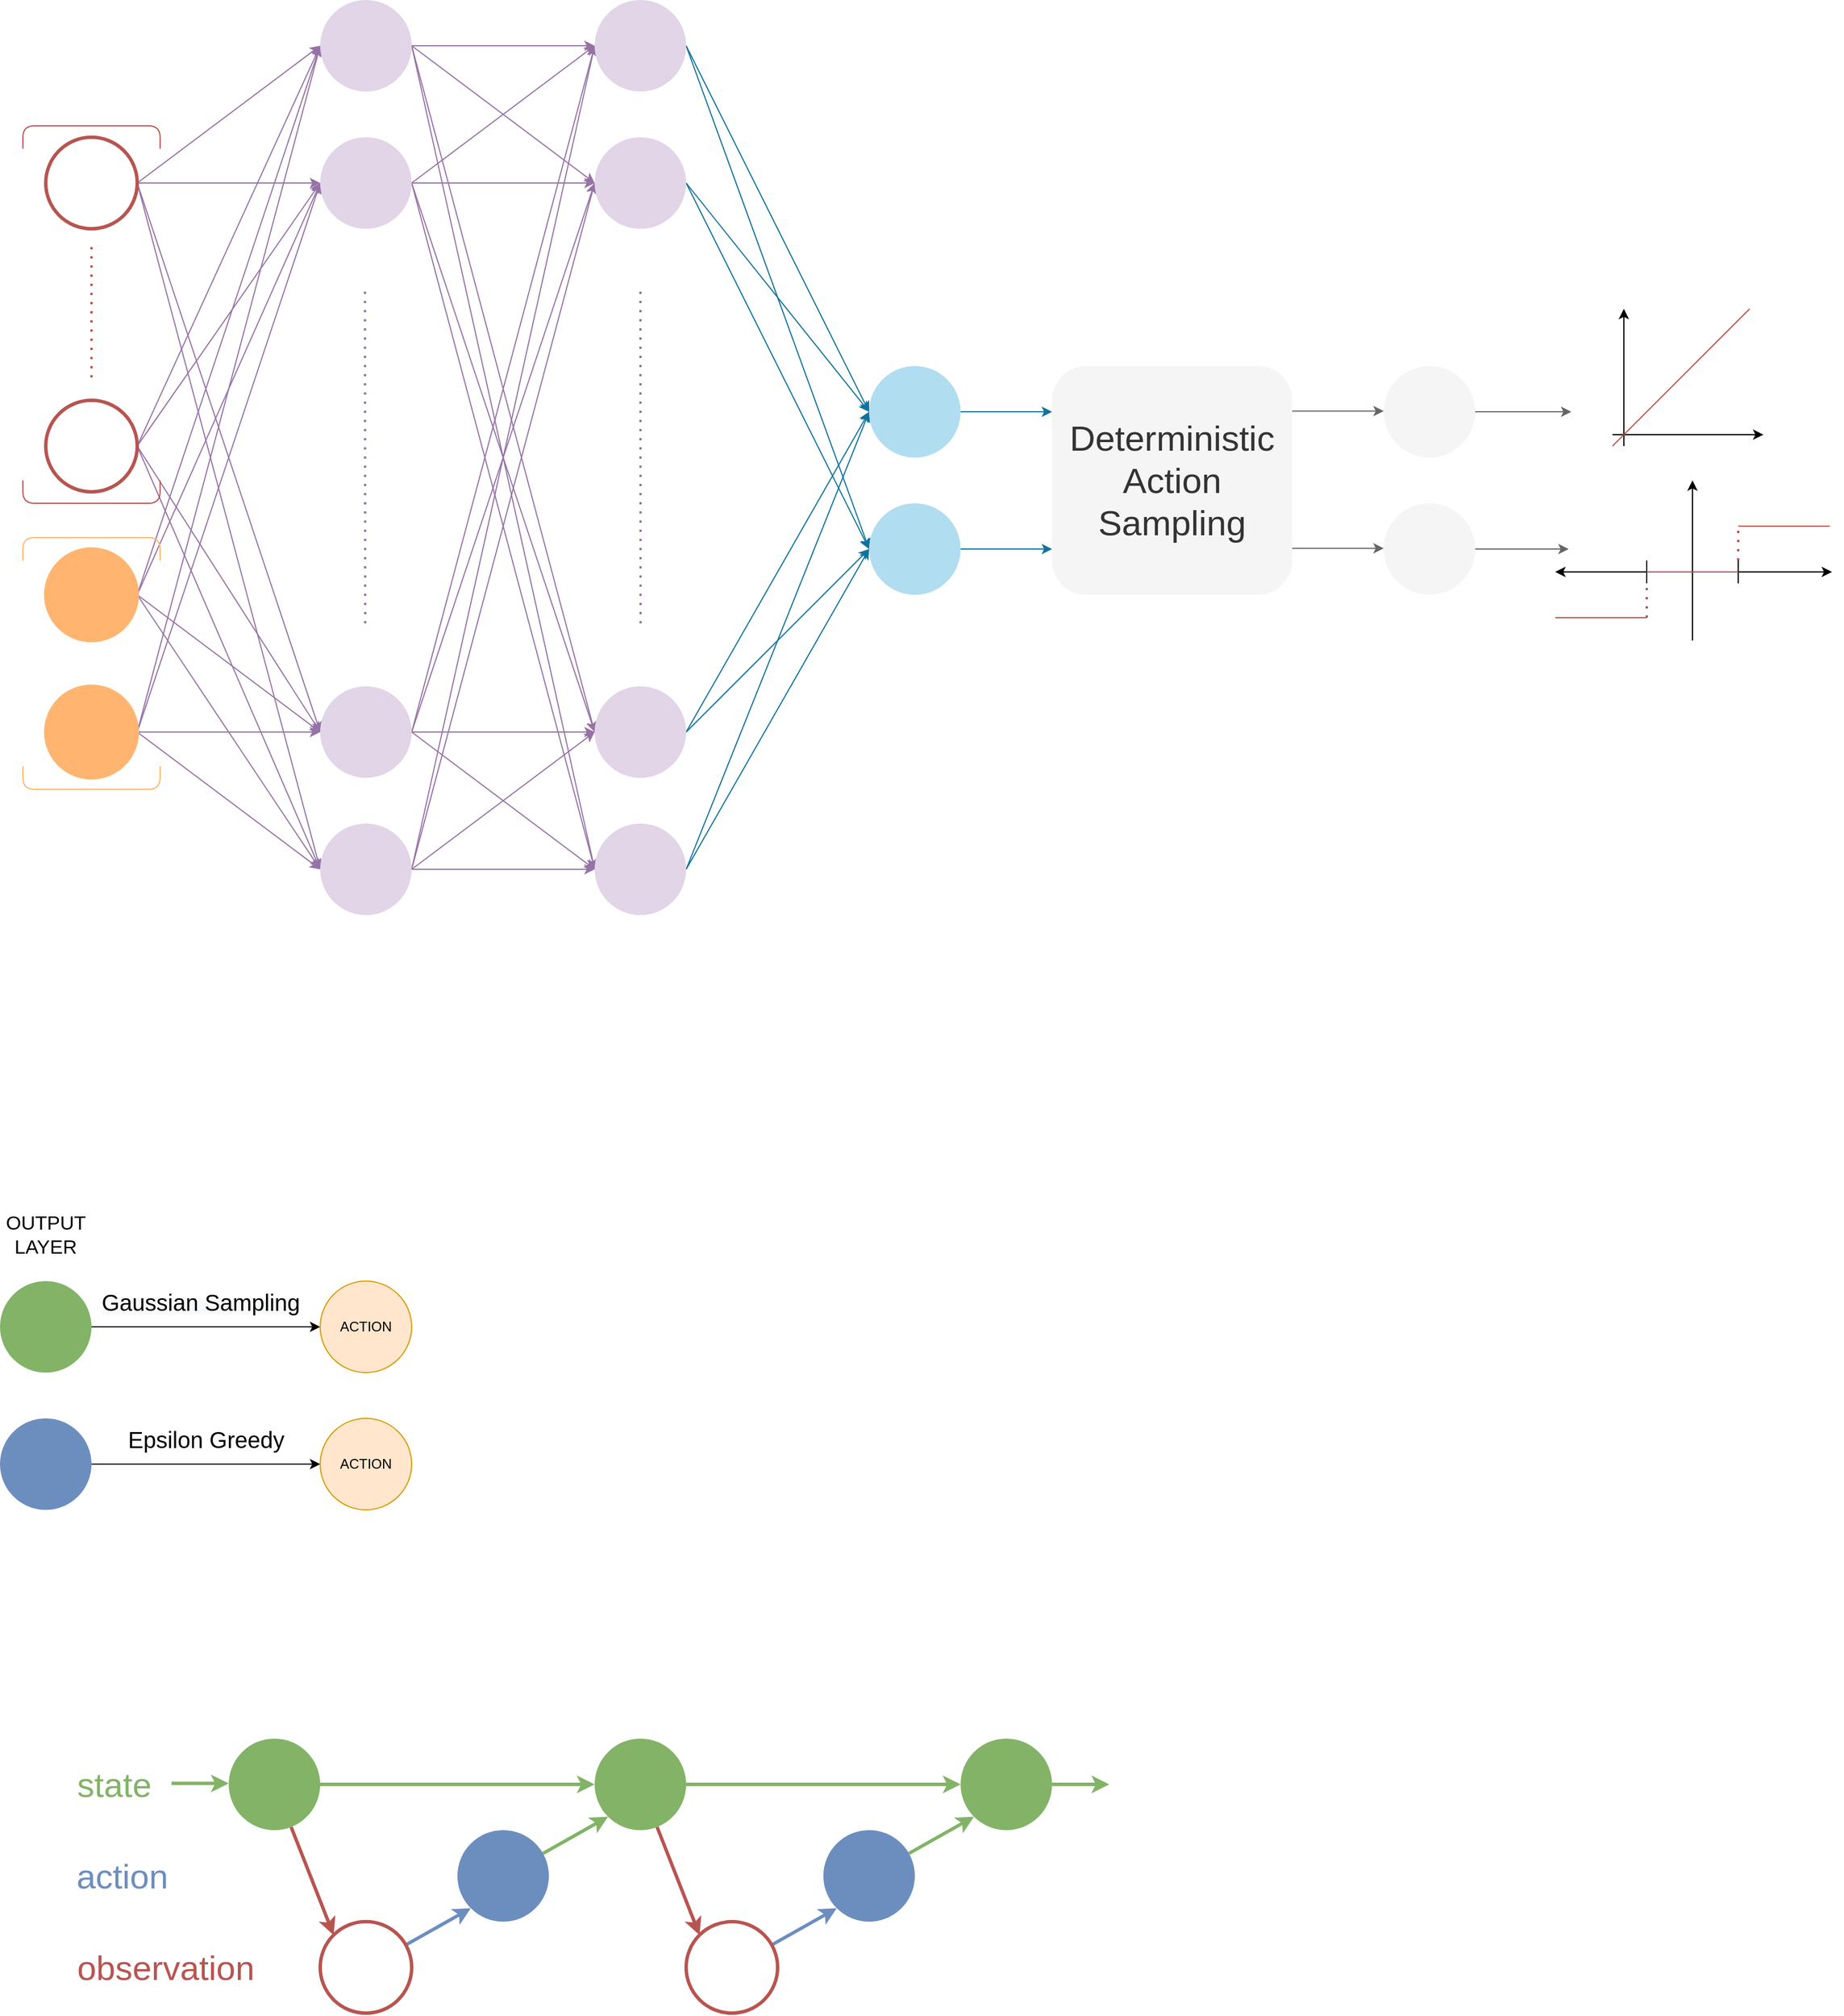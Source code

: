 <mxfile version="14.8.6" type="github">
  <diagram id="J34kAYcYzhJ5-mrnefML" name="Page-1">
    <mxGraphModel dx="1930" dy="2185" grid="0" gridSize="10" guides="1" tooltips="1" connect="1" arrows="1" fold="1" page="1" pageScale="1" pageWidth="1920" pageHeight="1200" math="0" shadow="0">
      <root>
        <mxCell id="0" />
        <mxCell id="1" parent="0" />
        <mxCell id="cygzcmpLsrVy6WZKYC0e-9" style="rounded=0;orthogonalLoop=1;jettySize=auto;html=1;entryX=0;entryY=0;entryDx=0;entryDy=0;fillColor=#f8cecc;strokeColor=#b85450;strokeWidth=3;" parent="1" source="cygzcmpLsrVy6WZKYC0e-1" target="cygzcmpLsrVy6WZKYC0e-2" edge="1">
          <mxGeometry relative="1" as="geometry" />
        </mxCell>
        <mxCell id="cygzcmpLsrVy6WZKYC0e-20" style="edgeStyle=none;rounded=0;orthogonalLoop=1;jettySize=auto;html=1;entryX=0;entryY=0.5;entryDx=0;entryDy=0;fillColor=#d5e8d4;strokeColor=#82b366;strokeWidth=3;" parent="1" source="cygzcmpLsrVy6WZKYC0e-1" target="cygzcmpLsrVy6WZKYC0e-5" edge="1">
          <mxGeometry relative="1" as="geometry" />
        </mxCell>
        <mxCell id="cygzcmpLsrVy6WZKYC0e-1" value="" style="ellipse;whiteSpace=wrap;html=1;aspect=fixed;strokeColor=none;fillColor=#82B366;" parent="1" vertex="1">
          <mxGeometry x="400" y="520" width="80" height="80" as="geometry" />
        </mxCell>
        <mxCell id="cygzcmpLsrVy6WZKYC0e-18" style="edgeStyle=none;rounded=0;orthogonalLoop=1;jettySize=auto;html=1;entryX=0;entryY=1;entryDx=0;entryDy=0;fillColor=#dae8fc;strokeColor=#6c8ebf;strokeWidth=3;" parent="1" source="cygzcmpLsrVy6WZKYC0e-2" target="cygzcmpLsrVy6WZKYC0e-3" edge="1">
          <mxGeometry relative="1" as="geometry" />
        </mxCell>
        <mxCell id="cygzcmpLsrVy6WZKYC0e-2" value="" style="ellipse;whiteSpace=wrap;html=1;aspect=fixed;strokeColor=#b85450;fillColor=none;strokeWidth=3;" parent="1" vertex="1">
          <mxGeometry x="480" y="680" width="80" height="80" as="geometry" />
        </mxCell>
        <mxCell id="cygzcmpLsrVy6WZKYC0e-19" style="edgeStyle=none;rounded=0;orthogonalLoop=1;jettySize=auto;html=1;entryX=0;entryY=1;entryDx=0;entryDy=0;fillColor=#d5e8d4;strokeColor=#82b366;strokeWidth=3;" parent="1" source="cygzcmpLsrVy6WZKYC0e-3" target="cygzcmpLsrVy6WZKYC0e-5" edge="1">
          <mxGeometry relative="1" as="geometry" />
        </mxCell>
        <mxCell id="cygzcmpLsrVy6WZKYC0e-3" value="" style="ellipse;whiteSpace=wrap;html=1;aspect=fixed;strokeColor=none;fillColor=#6C8EBF;" parent="1" vertex="1">
          <mxGeometry x="600" y="600" width="80" height="80" as="geometry" />
        </mxCell>
        <mxCell id="cygzcmpLsrVy6WZKYC0e-13" style="edgeStyle=none;rounded=0;orthogonalLoop=1;jettySize=auto;html=1;entryX=0;entryY=0;entryDx=0;entryDy=0;fillColor=#f8cecc;strokeColor=#b85450;strokeWidth=3;" parent="1" source="cygzcmpLsrVy6WZKYC0e-5" target="cygzcmpLsrVy6WZKYC0e-6" edge="1">
          <mxGeometry relative="1" as="geometry" />
        </mxCell>
        <mxCell id="cygzcmpLsrVy6WZKYC0e-21" style="edgeStyle=none;rounded=0;orthogonalLoop=1;jettySize=auto;html=1;fillColor=#d5e8d4;strokeColor=#82b366;strokeWidth=3;" parent="1" source="cygzcmpLsrVy6WZKYC0e-5" target="cygzcmpLsrVy6WZKYC0e-8" edge="1">
          <mxGeometry relative="1" as="geometry" />
        </mxCell>
        <mxCell id="cygzcmpLsrVy6WZKYC0e-5" value="" style="ellipse;whiteSpace=wrap;html=1;aspect=fixed;strokeColor=none;fillColor=#82B366;" parent="1" vertex="1">
          <mxGeometry x="720" y="520" width="80" height="80" as="geometry" />
        </mxCell>
        <mxCell id="cygzcmpLsrVy6WZKYC0e-16" style="edgeStyle=none;rounded=0;orthogonalLoop=1;jettySize=auto;html=1;entryX=0;entryY=1;entryDx=0;entryDy=0;fillColor=#dae8fc;strokeColor=#6c8ebf;strokeWidth=3;" parent="1" source="cygzcmpLsrVy6WZKYC0e-6" target="cygzcmpLsrVy6WZKYC0e-7" edge="1">
          <mxGeometry relative="1" as="geometry" />
        </mxCell>
        <mxCell id="cygzcmpLsrVy6WZKYC0e-6" value="" style="ellipse;whiteSpace=wrap;html=1;aspect=fixed;strokeColor=#b85450;fillColor=none;strokeWidth=3;" parent="1" vertex="1">
          <mxGeometry x="800" y="680" width="80" height="80" as="geometry" />
        </mxCell>
        <mxCell id="cygzcmpLsrVy6WZKYC0e-17" style="edgeStyle=none;rounded=0;orthogonalLoop=1;jettySize=auto;html=1;entryX=0;entryY=1;entryDx=0;entryDy=0;fillColor=#d5e8d4;strokeColor=#82b366;strokeWidth=3;" parent="1" source="cygzcmpLsrVy6WZKYC0e-7" target="cygzcmpLsrVy6WZKYC0e-8" edge="1">
          <mxGeometry relative="1" as="geometry" />
        </mxCell>
        <mxCell id="cygzcmpLsrVy6WZKYC0e-7" value="" style="ellipse;whiteSpace=wrap;html=1;aspect=fixed;strokeColor=none;fillColor=#6C8EBF;" parent="1" vertex="1">
          <mxGeometry x="920" y="600" width="80" height="80" as="geometry" />
        </mxCell>
        <mxCell id="cygzcmpLsrVy6WZKYC0e-22" style="edgeStyle=none;rounded=0;orthogonalLoop=1;jettySize=auto;html=1;strokeWidth=3;fillColor=#d5e8d4;strokeColor=#82b366;" parent="1" source="cygzcmpLsrVy6WZKYC0e-8" edge="1">
          <mxGeometry relative="1" as="geometry">
            <mxPoint x="1170" y="560" as="targetPoint" />
          </mxGeometry>
        </mxCell>
        <mxCell id="cygzcmpLsrVy6WZKYC0e-8" value="" style="ellipse;whiteSpace=wrap;html=1;aspect=fixed;strokeColor=none;fillColor=#82B366;" parent="1" vertex="1">
          <mxGeometry x="1040" y="520" width="80" height="80" as="geometry" />
        </mxCell>
        <mxCell id="cygzcmpLsrVy6WZKYC0e-23" style="edgeStyle=none;rounded=0;orthogonalLoop=1;jettySize=auto;html=1;strokeWidth=3;fillColor=#d5e8d4;strokeColor=#82b366;" parent="1" edge="1">
          <mxGeometry relative="1" as="geometry">
            <mxPoint x="400" y="559.17" as="targetPoint" />
            <mxPoint x="350" y="559.17" as="sourcePoint" />
          </mxGeometry>
        </mxCell>
        <mxCell id="cygzcmpLsrVy6WZKYC0e-24" value="&lt;font style=&quot;font-size: 30px&quot; color=&quot;#82b366&quot;&gt;state&lt;/font&gt;" style="text;html=1;strokeColor=none;fillColor=none;align=center;verticalAlign=middle;whiteSpace=wrap;rounded=0;" parent="1" vertex="1">
          <mxGeometry x="280" y="550" width="40" height="20" as="geometry" />
        </mxCell>
        <mxCell id="cygzcmpLsrVy6WZKYC0e-26" value="&lt;span style=&quot;font-size: 30px&quot;&gt;&lt;font color=&quot;#6c8ebf&quot;&gt;action&lt;/font&gt;&lt;/span&gt;" style="text;html=1;strokeColor=none;fillColor=none;align=center;verticalAlign=middle;whiteSpace=wrap;rounded=0;" parent="1" vertex="1">
          <mxGeometry x="287" y="630" width="40" height="20" as="geometry" />
        </mxCell>
        <mxCell id="cygzcmpLsrVy6WZKYC0e-27" value="&lt;span style=&quot;font-size: 30px&quot;&gt;&lt;font color=&quot;#b85450&quot;&gt;observation&lt;/font&gt;&lt;/span&gt;" style="text;html=1;strokeColor=none;fillColor=none;align=center;verticalAlign=middle;whiteSpace=wrap;rounded=0;" parent="1" vertex="1">
          <mxGeometry x="325" y="710" width="40" height="20" as="geometry" />
        </mxCell>
        <mxCell id="cygzcmpLsrVy6WZKYC0e-35" style="edgeStyle=none;rounded=0;orthogonalLoop=1;jettySize=auto;html=1;entryX=0.5;entryY=0;entryDx=0;entryDy=0;strokeWidth=3;" parent="1" source="cygzcmpLsrVy6WZKYC0e-27" target="cygzcmpLsrVy6WZKYC0e-27" edge="1">
          <mxGeometry relative="1" as="geometry" />
        </mxCell>
        <mxCell id="VxEENUbsBkE_jdYZC9L_-3" style="edgeStyle=orthogonalEdgeStyle;rounded=0;orthogonalLoop=1;jettySize=auto;html=1;" parent="1" source="VxEENUbsBkE_jdYZC9L_-1" edge="1">
          <mxGeometry relative="1" as="geometry">
            <mxPoint x="480" y="160" as="targetPoint" />
          </mxGeometry>
        </mxCell>
        <mxCell id="VxEENUbsBkE_jdYZC9L_-1" value="" style="ellipse;whiteSpace=wrap;html=1;aspect=fixed;strokeColor=none;fillColor=#82B366;" parent="1" vertex="1">
          <mxGeometry x="200" y="120" width="80" height="80" as="geometry" />
        </mxCell>
        <mxCell id="VxEENUbsBkE_jdYZC9L_-6" style="edgeStyle=orthogonalEdgeStyle;rounded=0;orthogonalLoop=1;jettySize=auto;html=1;" parent="1" source="VxEENUbsBkE_jdYZC9L_-2" edge="1">
          <mxGeometry relative="1" as="geometry">
            <mxPoint x="480" y="280" as="targetPoint" />
          </mxGeometry>
        </mxCell>
        <mxCell id="VxEENUbsBkE_jdYZC9L_-2" value="" style="ellipse;whiteSpace=wrap;html=1;aspect=fixed;strokeColor=none;fillColor=#6C8EBF;" parent="1" vertex="1">
          <mxGeometry x="200" y="240" width="80" height="80" as="geometry" />
        </mxCell>
        <mxCell id="VxEENUbsBkE_jdYZC9L_-7" value="&lt;span style=&quot;color: rgb(0 , 0 , 0) ; font-family: &amp;#34;helvetica&amp;#34; ; font-style: normal ; font-weight: 400 ; letter-spacing: normal ; text-align: center ; text-indent: 0px ; text-transform: none ; word-spacing: 0px ; background-color: rgb(248 , 249 , 250) ; display: inline ; float: none&quot;&gt;&lt;font style=&quot;font-size: 20px&quot;&gt;Gaussian Sampling&lt;/font&gt;&lt;/span&gt;" style="text;whiteSpace=wrap;html=1;" parent="1" vertex="1">
          <mxGeometry x="287" y="120" width="240" height="30" as="geometry" />
        </mxCell>
        <mxCell id="VxEENUbsBkE_jdYZC9L_-8" value="&lt;font style=&quot;font-size: 17px&quot;&gt;OUTPUT LAYER&lt;/font&gt;" style="text;html=1;strokeColor=none;fillColor=none;align=center;verticalAlign=middle;whiteSpace=wrap;rounded=0;" parent="1" vertex="1">
          <mxGeometry x="220" y="70" width="40" height="20" as="geometry" />
        </mxCell>
        <mxCell id="VxEENUbsBkE_jdYZC9L_-9" value="&lt;div style=&quot;text-align: center&quot;&gt;&lt;font style=&quot;font-size: 20px&quot;&gt;Epsilon Greedy&lt;/font&gt;&lt;/div&gt;" style="text;whiteSpace=wrap;html=1;" parent="1" vertex="1">
          <mxGeometry x="310" y="240" width="240" height="30" as="geometry" />
        </mxCell>
        <mxCell id="VxEENUbsBkE_jdYZC9L_-11" value="ACTION&lt;span style=&quot;color: rgba(0 , 0 , 0 , 0) ; font-family: monospace ; font-size: 0px&quot;&gt;%3CmxGraphModel%3E%3Croot%3E%3CmxCell%20id%3D%220%22%2F%3E%3CmxCell%20id%3D%221%22%20parent%3D%220%22%2F%3E%3CmxCell%20id%3D%222%22%20value%3D%22%22%20style%3D%22ellipse%3BwhiteSpace%3Dwrap%3Bhtml%3D1%3Baspect%3Dfixed%3BstrokeColor%3Dnone%3BfillColor%3D%2382B366%3B%22%20vertex%3D%221%22%20parent%3D%221%22%3E%3CmxGeometry%20x%3D%22200%22%20y%3D%22120%22%20width%3D%2280%22%20height%3D%2280%22%20as%3D%22geometry%22%2F%3E%3C%2FmxCell%3E%3C%2Froot%3E%3C%2FmxGraphModel%3E&lt;/span&gt;" style="ellipse;whiteSpace=wrap;html=1;aspect=fixed;strokeColor=#d79b00;fillColor=#ffe6cc;" parent="1" vertex="1">
          <mxGeometry x="480" y="120" width="80" height="80" as="geometry" />
        </mxCell>
        <mxCell id="VxEENUbsBkE_jdYZC9L_-12" value="ACTION&lt;span style=&quot;color: rgba(0 , 0 , 0 , 0) ; font-family: monospace ; font-size: 0px&quot;&gt;%3CmxGraphModel%3E%3Croot%3E%3CmxCell%20id%3D%220%22%2F%3E%3CmxCell%20id%3D%221%22%20parent%3D%220%22%2F%3E%3CmxCell%20id%3D%222%22%20value%3D%22%22%20style%3D%22ellipse%3BwhiteSpace%3Dwrap%3Bhtml%3D1%3Baspect%3Dfixed%3BstrokeColor%3Dnone%3BfillColor%3D%2382B366%3B%22%20vertex%3D%221%22%20parent%3D%221%22%3E%3CmxGeometry%20x%3D%22200%22%20y%3D%22120%22%20width%3D%2280%22%20height%3D%2280%22%20as%3D%22geometry%22%2F%3E%3C%2FmxCell%3E%3C%2Froot%3E%3C%2FmxGraphModel%3E&lt;/span&gt;" style="ellipse;whiteSpace=wrap;html=1;aspect=fixed;strokeColor=#d79b00;fillColor=#ffe6cc;" parent="1" vertex="1">
          <mxGeometry x="480" y="240" width="80" height="80" as="geometry" />
        </mxCell>
        <mxCell id="l2JFm-4QCezU0gFR-i_Y-20" style="rounded=0;orthogonalLoop=1;jettySize=auto;html=1;entryX=0;entryY=0.5;entryDx=0;entryDy=0;strokeColor=#9673a6;exitX=1;exitY=0.5;exitDx=0;exitDy=0;fillColor=#e1d5e7;" edge="1" parent="1" source="l2JFm-4QCezU0gFR-i_Y-1" target="l2JFm-4QCezU0gFR-i_Y-11">
          <mxGeometry relative="1" as="geometry" />
        </mxCell>
        <mxCell id="l2JFm-4QCezU0gFR-i_Y-21" style="edgeStyle=none;rounded=0;orthogonalLoop=1;jettySize=auto;html=1;entryX=0;entryY=0.5;entryDx=0;entryDy=0;strokeColor=#9673a6;fillColor=#e1d5e7;" edge="1" parent="1" source="l2JFm-4QCezU0gFR-i_Y-1" target="l2JFm-4QCezU0gFR-i_Y-10">
          <mxGeometry relative="1" as="geometry" />
        </mxCell>
        <mxCell id="l2JFm-4QCezU0gFR-i_Y-22" style="edgeStyle=none;rounded=0;orthogonalLoop=1;jettySize=auto;html=1;entryX=0;entryY=0.5;entryDx=0;entryDy=0;strokeColor=#9673a6;exitX=1;exitY=0.5;exitDx=0;exitDy=0;fillColor=#e1d5e7;" edge="1" parent="1" source="l2JFm-4QCezU0gFR-i_Y-1" target="l2JFm-4QCezU0gFR-i_Y-13">
          <mxGeometry relative="1" as="geometry" />
        </mxCell>
        <mxCell id="l2JFm-4QCezU0gFR-i_Y-23" style="edgeStyle=none;rounded=0;orthogonalLoop=1;jettySize=auto;html=1;entryX=0;entryY=0.5;entryDx=0;entryDy=0;strokeColor=#9673a6;exitX=1;exitY=0.5;exitDx=0;exitDy=0;fillColor=#e1d5e7;" edge="1" parent="1" source="l2JFm-4QCezU0gFR-i_Y-1" target="l2JFm-4QCezU0gFR-i_Y-12">
          <mxGeometry relative="1" as="geometry" />
        </mxCell>
        <mxCell id="l2JFm-4QCezU0gFR-i_Y-1" value="" style="ellipse;whiteSpace=wrap;html=1;aspect=fixed;strokeColor=#b85450;fillColor=none;strokeWidth=3;" vertex="1" parent="1">
          <mxGeometry x="240" y="-880" width="80" height="80" as="geometry" />
        </mxCell>
        <mxCell id="l2JFm-4QCezU0gFR-i_Y-26" style="edgeStyle=none;rounded=0;orthogonalLoop=1;jettySize=auto;html=1;entryX=0;entryY=0.5;entryDx=0;entryDy=0;strokeColor=#9673a6;exitX=1;exitY=0.5;exitDx=0;exitDy=0;fillColor=#e1d5e7;" edge="1" parent="1" source="l2JFm-4QCezU0gFR-i_Y-2" target="l2JFm-4QCezU0gFR-i_Y-11">
          <mxGeometry relative="1" as="geometry" />
        </mxCell>
        <mxCell id="l2JFm-4QCezU0gFR-i_Y-27" style="edgeStyle=none;rounded=0;orthogonalLoop=1;jettySize=auto;html=1;entryX=0;entryY=0.5;entryDx=0;entryDy=0;strokeColor=#9673a6;exitX=1;exitY=0.5;exitDx=0;exitDy=0;fillColor=#e1d5e7;" edge="1" parent="1" source="l2JFm-4QCezU0gFR-i_Y-2" target="l2JFm-4QCezU0gFR-i_Y-10">
          <mxGeometry relative="1" as="geometry">
            <mxPoint x="380" y="-600" as="sourcePoint" />
          </mxGeometry>
        </mxCell>
        <mxCell id="l2JFm-4QCezU0gFR-i_Y-28" style="edgeStyle=none;rounded=0;orthogonalLoop=1;jettySize=auto;html=1;entryX=0;entryY=0.5;entryDx=0;entryDy=0;strokeColor=#9673a6;exitX=1;exitY=0.5;exitDx=0;exitDy=0;fillColor=#e1d5e7;" edge="1" parent="1" source="l2JFm-4QCezU0gFR-i_Y-2" target="l2JFm-4QCezU0gFR-i_Y-13">
          <mxGeometry relative="1" as="geometry" />
        </mxCell>
        <mxCell id="l2JFm-4QCezU0gFR-i_Y-29" style="edgeStyle=none;rounded=0;orthogonalLoop=1;jettySize=auto;html=1;entryX=0;entryY=0.5;entryDx=0;entryDy=0;strokeColor=#9673a6;exitX=1;exitY=0.5;exitDx=0;exitDy=0;fillColor=#e1d5e7;" edge="1" parent="1" source="l2JFm-4QCezU0gFR-i_Y-2" target="l2JFm-4QCezU0gFR-i_Y-12">
          <mxGeometry relative="1" as="geometry" />
        </mxCell>
        <mxCell id="l2JFm-4QCezU0gFR-i_Y-2" value="" style="ellipse;whiteSpace=wrap;html=1;aspect=fixed;strokeColor=#b85450;fillColor=none;strokeWidth=3;" vertex="1" parent="1">
          <mxGeometry x="240" y="-650" width="80" height="80" as="geometry" />
        </mxCell>
        <mxCell id="l2JFm-4QCezU0gFR-i_Y-34" style="edgeStyle=none;rounded=0;orthogonalLoop=1;jettySize=auto;html=1;entryX=0;entryY=0.5;entryDx=0;entryDy=0;strokeColor=#9673a6;exitX=1;exitY=0.5;exitDx=0;exitDy=0;fillColor=#e1d5e7;" edge="1" parent="1" source="l2JFm-4QCezU0gFR-i_Y-3" target="l2JFm-4QCezU0gFR-i_Y-12">
          <mxGeometry relative="1" as="geometry" />
        </mxCell>
        <mxCell id="l2JFm-4QCezU0gFR-i_Y-35" style="edgeStyle=none;rounded=0;orthogonalLoop=1;jettySize=auto;html=1;entryX=0;entryY=0.5;entryDx=0;entryDy=0;strokeColor=#9673a6;exitX=1;exitY=0.5;exitDx=0;exitDy=0;fillColor=#e1d5e7;" edge="1" parent="1" source="l2JFm-4QCezU0gFR-i_Y-3" target="l2JFm-4QCezU0gFR-i_Y-13">
          <mxGeometry relative="1" as="geometry" />
        </mxCell>
        <mxCell id="l2JFm-4QCezU0gFR-i_Y-36" style="edgeStyle=none;rounded=0;orthogonalLoop=1;jettySize=auto;html=1;entryX=0;entryY=0.5;entryDx=0;entryDy=0;strokeColor=#9673a6;exitX=1;exitY=0.5;exitDx=0;exitDy=0;fillColor=#e1d5e7;" edge="1" parent="1" source="l2JFm-4QCezU0gFR-i_Y-3" target="l2JFm-4QCezU0gFR-i_Y-10">
          <mxGeometry relative="1" as="geometry">
            <mxPoint x="390" y="-480" as="sourcePoint" />
          </mxGeometry>
        </mxCell>
        <mxCell id="l2JFm-4QCezU0gFR-i_Y-37" style="edgeStyle=none;rounded=0;orthogonalLoop=1;jettySize=auto;html=1;entryX=0;entryY=0.5;entryDx=0;entryDy=0;strokeColor=#9673a6;exitX=1;exitY=0.5;exitDx=0;exitDy=0;fillColor=#e1d5e7;" edge="1" parent="1" source="l2JFm-4QCezU0gFR-i_Y-3" target="l2JFm-4QCezU0gFR-i_Y-11">
          <mxGeometry relative="1" as="geometry" />
        </mxCell>
        <mxCell id="l2JFm-4QCezU0gFR-i_Y-3" value="" style="ellipse;whiteSpace=wrap;html=1;aspect=fixed;strokeWidth=3;strokeColor=#FFB570;fillColor=#FFB570;" vertex="1" parent="1">
          <mxGeometry x="240" y="-520" width="80" height="80" as="geometry" />
        </mxCell>
        <mxCell id="l2JFm-4QCezU0gFR-i_Y-30" style="edgeStyle=none;rounded=0;orthogonalLoop=1;jettySize=auto;html=1;entryX=0;entryY=0.5;entryDx=0;entryDy=0;strokeColor=#9673a6;exitX=1;exitY=0.5;exitDx=0;exitDy=0;fillColor=#e1d5e7;" edge="1" parent="1" source="l2JFm-4QCezU0gFR-i_Y-4" target="l2JFm-4QCezU0gFR-i_Y-12">
          <mxGeometry relative="1" as="geometry" />
        </mxCell>
        <mxCell id="l2JFm-4QCezU0gFR-i_Y-31" style="edgeStyle=none;rounded=0;orthogonalLoop=1;jettySize=auto;html=1;entryX=0;entryY=0.5;entryDx=0;entryDy=0;strokeColor=#9673a6;fillColor=#e1d5e7;" edge="1" parent="1" source="l2JFm-4QCezU0gFR-i_Y-4" target="l2JFm-4QCezU0gFR-i_Y-13">
          <mxGeometry relative="1" as="geometry" />
        </mxCell>
        <mxCell id="l2JFm-4QCezU0gFR-i_Y-32" style="edgeStyle=none;rounded=0;orthogonalLoop=1;jettySize=auto;html=1;entryX=0;entryY=0.5;entryDx=0;entryDy=0;strokeColor=#9673a6;exitX=1;exitY=0.5;exitDx=0;exitDy=0;fillColor=#e1d5e7;" edge="1" parent="1" source="l2JFm-4QCezU0gFR-i_Y-4" target="l2JFm-4QCezU0gFR-i_Y-10">
          <mxGeometry relative="1" as="geometry" />
        </mxCell>
        <mxCell id="l2JFm-4QCezU0gFR-i_Y-33" style="edgeStyle=none;rounded=0;orthogonalLoop=1;jettySize=auto;html=1;entryX=0;entryY=0.5;entryDx=0;entryDy=0;strokeColor=#9673a6;exitX=1;exitY=0.5;exitDx=0;exitDy=0;fillColor=#e1d5e7;" edge="1" parent="1" source="l2JFm-4QCezU0gFR-i_Y-4" target="l2JFm-4QCezU0gFR-i_Y-11">
          <mxGeometry relative="1" as="geometry" />
        </mxCell>
        <mxCell id="l2JFm-4QCezU0gFR-i_Y-4" value="" style="ellipse;whiteSpace=wrap;html=1;aspect=fixed;strokeWidth=3;strokeColor=#FFB570;fillColor=#FFB570;" vertex="1" parent="1">
          <mxGeometry x="240" y="-400" width="80" height="80" as="geometry" />
        </mxCell>
        <mxCell id="l2JFm-4QCezU0gFR-i_Y-5" value="" style="endArrow=none;html=1;strokeColor=#FFB570;" edge="1" parent="1">
          <mxGeometry width="50" height="50" relative="1" as="geometry">
            <mxPoint x="340" y="-510" as="sourcePoint" />
            <mxPoint x="220" y="-510" as="targetPoint" />
            <Array as="points">
              <mxPoint x="340" y="-530" />
              <mxPoint x="280" y="-530" />
              <mxPoint x="220" y="-530" />
            </Array>
          </mxGeometry>
        </mxCell>
        <mxCell id="l2JFm-4QCezU0gFR-i_Y-6" value="" style="endArrow=none;html=1;strokeColor=#FFB570;" edge="1" parent="1">
          <mxGeometry width="50" height="50" relative="1" as="geometry">
            <mxPoint x="340" y="-330" as="sourcePoint" />
            <mxPoint x="220" y="-330" as="targetPoint" />
            <Array as="points">
              <mxPoint x="340" y="-310" />
              <mxPoint x="220" y="-310" />
            </Array>
          </mxGeometry>
        </mxCell>
        <mxCell id="l2JFm-4QCezU0gFR-i_Y-7" value="" style="endArrow=none;html=1;strokeColor=#B85450;" edge="1" parent="1">
          <mxGeometry width="50" height="50" relative="1" as="geometry">
            <mxPoint x="340" y="-870" as="sourcePoint" />
            <mxPoint x="220" y="-870" as="targetPoint" />
            <Array as="points">
              <mxPoint x="340" y="-890" />
              <mxPoint x="280" y="-890" />
              <mxPoint x="220" y="-890" />
            </Array>
          </mxGeometry>
        </mxCell>
        <mxCell id="l2JFm-4QCezU0gFR-i_Y-8" value="" style="endArrow=none;html=1;strokeColor=#B85450;" edge="1" parent="1">
          <mxGeometry width="50" height="50" relative="1" as="geometry">
            <mxPoint x="340" y="-580" as="sourcePoint" />
            <mxPoint x="220" y="-580" as="targetPoint" />
            <Array as="points">
              <mxPoint x="340" y="-560" />
              <mxPoint x="220" y="-560" />
            </Array>
          </mxGeometry>
        </mxCell>
        <mxCell id="l2JFm-4QCezU0gFR-i_Y-9" value="" style="endArrow=none;dashed=1;html=1;dashPattern=1 3;strokeWidth=2;strokeColor=#B85450;" edge="1" parent="1">
          <mxGeometry width="50" height="50" relative="1" as="geometry">
            <mxPoint x="280" y="-670" as="sourcePoint" />
            <mxPoint x="280" y="-790" as="targetPoint" />
          </mxGeometry>
        </mxCell>
        <mxCell id="l2JFm-4QCezU0gFR-i_Y-44" style="edgeStyle=none;rounded=0;orthogonalLoop=1;jettySize=auto;html=1;entryX=0;entryY=0.5;entryDx=0;entryDy=0;strokeColor=#9673a6;fillColor=#e1d5e7;" edge="1" parent="1" source="l2JFm-4QCezU0gFR-i_Y-10" target="l2JFm-4QCezU0gFR-i_Y-14">
          <mxGeometry relative="1" as="geometry" />
        </mxCell>
        <mxCell id="l2JFm-4QCezU0gFR-i_Y-45" style="edgeStyle=none;rounded=0;orthogonalLoop=1;jettySize=auto;html=1;entryX=0;entryY=0.5;entryDx=0;entryDy=0;strokeColor=#9673a6;exitX=1;exitY=0.5;exitDx=0;exitDy=0;fillColor=#e1d5e7;" edge="1" parent="1" source="l2JFm-4QCezU0gFR-i_Y-10" target="l2JFm-4QCezU0gFR-i_Y-15">
          <mxGeometry relative="1" as="geometry" />
        </mxCell>
        <mxCell id="l2JFm-4QCezU0gFR-i_Y-49" style="edgeStyle=none;rounded=0;orthogonalLoop=1;jettySize=auto;html=1;entryX=0;entryY=0.5;entryDx=0;entryDy=0;strokeColor=#9673a6;exitX=1;exitY=0.5;exitDx=0;exitDy=0;fillColor=#e1d5e7;" edge="1" parent="1" source="l2JFm-4QCezU0gFR-i_Y-10" target="l2JFm-4QCezU0gFR-i_Y-17">
          <mxGeometry relative="1" as="geometry" />
        </mxCell>
        <mxCell id="l2JFm-4QCezU0gFR-i_Y-50" style="edgeStyle=none;rounded=0;orthogonalLoop=1;jettySize=auto;html=1;entryX=0;entryY=0.5;entryDx=0;entryDy=0;strokeColor=#9673a6;exitX=1;exitY=0.5;exitDx=0;exitDy=0;fillColor=#e1d5e7;" edge="1" parent="1" source="l2JFm-4QCezU0gFR-i_Y-10" target="l2JFm-4QCezU0gFR-i_Y-16">
          <mxGeometry relative="1" as="geometry" />
        </mxCell>
        <mxCell id="l2JFm-4QCezU0gFR-i_Y-10" value="" style="ellipse;whiteSpace=wrap;html=1;aspect=fixed;fillColor=#e1d5e7;strokeWidth=3;strokeColor=none;" vertex="1" parent="1">
          <mxGeometry x="480" y="-880" width="80" height="80" as="geometry" />
        </mxCell>
        <mxCell id="l2JFm-4QCezU0gFR-i_Y-39" style="edgeStyle=none;rounded=0;orthogonalLoop=1;jettySize=auto;html=1;entryX=0;entryY=0.5;entryDx=0;entryDy=0;strokeColor=#9673a6;fillColor=#e1d5e7;" edge="1" parent="1" source="l2JFm-4QCezU0gFR-i_Y-11" target="l2JFm-4QCezU0gFR-i_Y-15">
          <mxGeometry relative="1" as="geometry" />
        </mxCell>
        <mxCell id="l2JFm-4QCezU0gFR-i_Y-40" style="edgeStyle=none;rounded=0;orthogonalLoop=1;jettySize=auto;html=1;entryX=0;entryY=0.5;entryDx=0;entryDy=0;strokeColor=#9673a6;exitX=1;exitY=0.5;exitDx=0;exitDy=0;fillColor=#e1d5e7;" edge="1" parent="1" source="l2JFm-4QCezU0gFR-i_Y-11" target="l2JFm-4QCezU0gFR-i_Y-14">
          <mxGeometry relative="1" as="geometry" />
        </mxCell>
        <mxCell id="l2JFm-4QCezU0gFR-i_Y-41" style="edgeStyle=none;rounded=0;orthogonalLoop=1;jettySize=auto;html=1;entryX=0;entryY=0.5;entryDx=0;entryDy=0;strokeColor=#9673a6;exitX=1;exitY=0.5;exitDx=0;exitDy=0;fillColor=#e1d5e7;" edge="1" parent="1" source="l2JFm-4QCezU0gFR-i_Y-11" target="l2JFm-4QCezU0gFR-i_Y-17">
          <mxGeometry relative="1" as="geometry" />
        </mxCell>
        <mxCell id="l2JFm-4QCezU0gFR-i_Y-43" style="edgeStyle=none;rounded=0;orthogonalLoop=1;jettySize=auto;html=1;entryX=0;entryY=0.5;entryDx=0;entryDy=0;strokeColor=#9673a6;exitX=1;exitY=0.5;exitDx=0;exitDy=0;fillColor=#e1d5e7;" edge="1" parent="1" source="l2JFm-4QCezU0gFR-i_Y-11" target="l2JFm-4QCezU0gFR-i_Y-16">
          <mxGeometry relative="1" as="geometry" />
        </mxCell>
        <mxCell id="l2JFm-4QCezU0gFR-i_Y-11" value="" style="ellipse;whiteSpace=wrap;html=1;aspect=fixed;fillColor=#e1d5e7;strokeWidth=3;strokeColor=none;" vertex="1" parent="1">
          <mxGeometry x="480" y="-1000" width="80" height="80" as="geometry" />
        </mxCell>
        <mxCell id="l2JFm-4QCezU0gFR-i_Y-47" style="edgeStyle=none;rounded=0;orthogonalLoop=1;jettySize=auto;html=1;entryX=0;entryY=0.5;entryDx=0;entryDy=0;strokeColor=#9673a6;fillColor=#e1d5e7;" edge="1" parent="1" source="l2JFm-4QCezU0gFR-i_Y-12" target="l2JFm-4QCezU0gFR-i_Y-16">
          <mxGeometry relative="1" as="geometry" />
        </mxCell>
        <mxCell id="l2JFm-4QCezU0gFR-i_Y-48" style="edgeStyle=none;rounded=0;orthogonalLoop=1;jettySize=auto;html=1;entryX=0;entryY=0.5;entryDx=0;entryDy=0;strokeColor=#9673a6;exitX=1;exitY=0.5;exitDx=0;exitDy=0;fillColor=#e1d5e7;" edge="1" parent="1" source="l2JFm-4QCezU0gFR-i_Y-12" target="l2JFm-4QCezU0gFR-i_Y-17">
          <mxGeometry relative="1" as="geometry" />
        </mxCell>
        <mxCell id="l2JFm-4QCezU0gFR-i_Y-54" style="edgeStyle=none;rounded=0;orthogonalLoop=1;jettySize=auto;html=1;entryX=0;entryY=0.5;entryDx=0;entryDy=0;strokeColor=#9673a6;exitX=1;exitY=0.5;exitDx=0;exitDy=0;fillColor=#e1d5e7;" edge="1" parent="1" source="l2JFm-4QCezU0gFR-i_Y-12" target="l2JFm-4QCezU0gFR-i_Y-14">
          <mxGeometry relative="1" as="geometry" />
        </mxCell>
        <mxCell id="l2JFm-4QCezU0gFR-i_Y-55" style="edgeStyle=none;rounded=0;orthogonalLoop=1;jettySize=auto;html=1;entryX=0;entryY=0.5;entryDx=0;entryDy=0;strokeColor=#9673a6;exitX=1;exitY=0.5;exitDx=0;exitDy=0;fillColor=#e1d5e7;" edge="1" parent="1" source="l2JFm-4QCezU0gFR-i_Y-12" target="l2JFm-4QCezU0gFR-i_Y-15">
          <mxGeometry relative="1" as="geometry" />
        </mxCell>
        <mxCell id="l2JFm-4QCezU0gFR-i_Y-12" value="" style="ellipse;whiteSpace=wrap;html=1;aspect=fixed;fillColor=#e1d5e7;strokeWidth=3;strokeColor=none;" vertex="1" parent="1">
          <mxGeometry x="480" y="-280" width="80" height="80" as="geometry" />
        </mxCell>
        <mxCell id="l2JFm-4QCezU0gFR-i_Y-46" style="edgeStyle=none;rounded=0;orthogonalLoop=1;jettySize=auto;html=1;entryX=0;entryY=0.5;entryDx=0;entryDy=0;strokeColor=#9673a6;fillColor=#e1d5e7;" edge="1" parent="1" source="l2JFm-4QCezU0gFR-i_Y-13" target="l2JFm-4QCezU0gFR-i_Y-17">
          <mxGeometry relative="1" as="geometry" />
        </mxCell>
        <mxCell id="l2JFm-4QCezU0gFR-i_Y-51" style="edgeStyle=none;rounded=0;orthogonalLoop=1;jettySize=auto;html=1;entryX=0;entryY=0.5;entryDx=0;entryDy=0;strokeColor=#9673a6;exitX=1;exitY=0.5;exitDx=0;exitDy=0;fillColor=#e1d5e7;" edge="1" parent="1" source="l2JFm-4QCezU0gFR-i_Y-13" target="l2JFm-4QCezU0gFR-i_Y-16">
          <mxGeometry relative="1" as="geometry" />
        </mxCell>
        <mxCell id="l2JFm-4QCezU0gFR-i_Y-52" style="edgeStyle=none;rounded=0;orthogonalLoop=1;jettySize=auto;html=1;entryX=0;entryY=0.5;entryDx=0;entryDy=0;strokeColor=#9673a6;exitX=1;exitY=0.5;exitDx=0;exitDy=0;fillColor=#e1d5e7;" edge="1" parent="1" source="l2JFm-4QCezU0gFR-i_Y-13" target="l2JFm-4QCezU0gFR-i_Y-14">
          <mxGeometry relative="1" as="geometry" />
        </mxCell>
        <mxCell id="l2JFm-4QCezU0gFR-i_Y-53" style="edgeStyle=none;rounded=0;orthogonalLoop=1;jettySize=auto;html=1;entryX=0;entryY=0.5;entryDx=0;entryDy=0;strokeColor=#9673a6;exitX=1;exitY=0.5;exitDx=0;exitDy=0;fillColor=#e1d5e7;" edge="1" parent="1" source="l2JFm-4QCezU0gFR-i_Y-13" target="l2JFm-4QCezU0gFR-i_Y-15">
          <mxGeometry relative="1" as="geometry" />
        </mxCell>
        <mxCell id="l2JFm-4QCezU0gFR-i_Y-13" value="" style="ellipse;whiteSpace=wrap;html=1;aspect=fixed;fillColor=#e1d5e7;strokeWidth=3;strokeColor=none;" vertex="1" parent="1">
          <mxGeometry x="480" y="-400" width="80" height="80" as="geometry" />
        </mxCell>
        <mxCell id="l2JFm-4QCezU0gFR-i_Y-60" style="edgeStyle=none;rounded=0;orthogonalLoop=1;jettySize=auto;html=1;entryX=0;entryY=0.5;entryDx=0;entryDy=0;strokeColor=#10739e;fillColor=#b1ddf0;exitX=1;exitY=0.5;exitDx=0;exitDy=0;" edge="1" parent="1" source="l2JFm-4QCezU0gFR-i_Y-14" target="l2JFm-4QCezU0gFR-i_Y-19">
          <mxGeometry relative="1" as="geometry" />
        </mxCell>
        <mxCell id="l2JFm-4QCezU0gFR-i_Y-61" style="edgeStyle=none;rounded=0;orthogonalLoop=1;jettySize=auto;html=1;entryX=0;entryY=0.5;entryDx=0;entryDy=0;strokeColor=#10739e;fillColor=#b1ddf0;exitX=1;exitY=0.5;exitDx=0;exitDy=0;" edge="1" parent="1" source="l2JFm-4QCezU0gFR-i_Y-14" target="l2JFm-4QCezU0gFR-i_Y-18">
          <mxGeometry relative="1" as="geometry" />
        </mxCell>
        <mxCell id="l2JFm-4QCezU0gFR-i_Y-14" value="" style="ellipse;whiteSpace=wrap;html=1;aspect=fixed;fillColor=#e1d5e7;strokeWidth=3;strokeColor=none;" vertex="1" parent="1">
          <mxGeometry x="720" y="-880" width="80" height="80" as="geometry" />
        </mxCell>
        <mxCell id="l2JFm-4QCezU0gFR-i_Y-62" style="edgeStyle=none;rounded=0;orthogonalLoop=1;jettySize=auto;html=1;entryX=0;entryY=0.5;entryDx=0;entryDy=0;strokeColor=#10739e;fillColor=#b1ddf0;exitX=1;exitY=0.5;exitDx=0;exitDy=0;" edge="1" parent="1" source="l2JFm-4QCezU0gFR-i_Y-15" target="l2JFm-4QCezU0gFR-i_Y-19">
          <mxGeometry relative="1" as="geometry" />
        </mxCell>
        <mxCell id="l2JFm-4QCezU0gFR-i_Y-63" style="edgeStyle=none;rounded=0;orthogonalLoop=1;jettySize=auto;html=1;entryX=0;entryY=0.5;entryDx=0;entryDy=0;strokeColor=#10739e;fillColor=#b1ddf0;exitX=1;exitY=0.5;exitDx=0;exitDy=0;" edge="1" parent="1" source="l2JFm-4QCezU0gFR-i_Y-15" target="l2JFm-4QCezU0gFR-i_Y-18">
          <mxGeometry relative="1" as="geometry" />
        </mxCell>
        <mxCell id="l2JFm-4QCezU0gFR-i_Y-15" value="" style="ellipse;whiteSpace=wrap;html=1;aspect=fixed;fillColor=#e1d5e7;strokeWidth=3;strokeColor=none;" vertex="1" parent="1">
          <mxGeometry x="720" y="-1000" width="80" height="80" as="geometry" />
        </mxCell>
        <mxCell id="l2JFm-4QCezU0gFR-i_Y-58" style="edgeStyle=none;rounded=0;orthogonalLoop=1;jettySize=auto;html=1;entryX=0;entryY=0.5;entryDx=0;entryDy=0;strokeColor=#10739e;fillColor=#b1ddf0;exitX=1;exitY=0.5;exitDx=0;exitDy=0;" edge="1" parent="1" source="l2JFm-4QCezU0gFR-i_Y-16" target="l2JFm-4QCezU0gFR-i_Y-18">
          <mxGeometry relative="1" as="geometry" />
        </mxCell>
        <mxCell id="l2JFm-4QCezU0gFR-i_Y-59" style="edgeStyle=none;rounded=0;orthogonalLoop=1;jettySize=auto;html=1;entryX=0;entryY=0.5;entryDx=0;entryDy=0;strokeColor=#10739e;fillColor=#b1ddf0;exitX=1;exitY=0.5;exitDx=0;exitDy=0;" edge="1" parent="1" source="l2JFm-4QCezU0gFR-i_Y-16" target="l2JFm-4QCezU0gFR-i_Y-19">
          <mxGeometry relative="1" as="geometry" />
        </mxCell>
        <mxCell id="l2JFm-4QCezU0gFR-i_Y-16" value="" style="ellipse;whiteSpace=wrap;html=1;aspect=fixed;fillColor=#e1d5e7;strokeWidth=3;strokeColor=none;" vertex="1" parent="1">
          <mxGeometry x="720" y="-280" width="80" height="80" as="geometry" />
        </mxCell>
        <mxCell id="l2JFm-4QCezU0gFR-i_Y-56" style="edgeStyle=none;rounded=0;orthogonalLoop=1;jettySize=auto;html=1;entryX=0;entryY=0.5;entryDx=0;entryDy=0;strokeColor=#10739e;fillColor=#b1ddf0;exitX=1;exitY=0.5;exitDx=0;exitDy=0;" edge="1" parent="1" source="l2JFm-4QCezU0gFR-i_Y-17" target="l2JFm-4QCezU0gFR-i_Y-18">
          <mxGeometry relative="1" as="geometry" />
        </mxCell>
        <mxCell id="l2JFm-4QCezU0gFR-i_Y-57" style="edgeStyle=none;rounded=0;orthogonalLoop=1;jettySize=auto;html=1;entryX=0;entryY=0.5;entryDx=0;entryDy=0;strokeColor=#10739e;fillColor=#b1ddf0;exitX=1;exitY=0.5;exitDx=0;exitDy=0;" edge="1" parent="1" source="l2JFm-4QCezU0gFR-i_Y-17" target="l2JFm-4QCezU0gFR-i_Y-19">
          <mxGeometry relative="1" as="geometry" />
        </mxCell>
        <mxCell id="l2JFm-4QCezU0gFR-i_Y-17" value="" style="ellipse;whiteSpace=wrap;html=1;aspect=fixed;fillColor=#e1d5e7;strokeWidth=3;strokeColor=none;" vertex="1" parent="1">
          <mxGeometry x="720" y="-400" width="80" height="80" as="geometry" />
        </mxCell>
        <mxCell id="l2JFm-4QCezU0gFR-i_Y-64" style="edgeStyle=none;rounded=0;orthogonalLoop=1;jettySize=auto;html=1;strokeColor=#10739e;fillColor=#b1ddf0;" edge="1" parent="1" source="l2JFm-4QCezU0gFR-i_Y-18">
          <mxGeometry relative="1" as="geometry">
            <mxPoint x="1120" y="-520" as="targetPoint" />
          </mxGeometry>
        </mxCell>
        <mxCell id="l2JFm-4QCezU0gFR-i_Y-18" value="" style="ellipse;whiteSpace=wrap;html=1;aspect=fixed;fillColor=#b1ddf0;strokeWidth=3;strokeColor=none;" vertex="1" parent="1">
          <mxGeometry x="960" y="-560" width="80" height="80" as="geometry" />
        </mxCell>
        <mxCell id="l2JFm-4QCezU0gFR-i_Y-65" style="edgeStyle=none;rounded=0;orthogonalLoop=1;jettySize=auto;html=1;strokeColor=#10739e;fillColor=#b1ddf0;" edge="1" parent="1" source="l2JFm-4QCezU0gFR-i_Y-19">
          <mxGeometry relative="1" as="geometry">
            <mxPoint x="1120" y="-640" as="targetPoint" />
          </mxGeometry>
        </mxCell>
        <mxCell id="l2JFm-4QCezU0gFR-i_Y-19" value="" style="ellipse;whiteSpace=wrap;html=1;aspect=fixed;fillColor=#b1ddf0;strokeWidth=3;strokeColor=none;" vertex="1" parent="1">
          <mxGeometry x="960" y="-680" width="80" height="80" as="geometry" />
        </mxCell>
        <mxCell id="l2JFm-4QCezU0gFR-i_Y-24" value="" style="endArrow=none;dashed=1;html=1;dashPattern=1 3;strokeWidth=2;strokeColor=#9673a6;fillColor=#e1d5e7;" edge="1" parent="1">
          <mxGeometry width="50" height="50" relative="1" as="geometry">
            <mxPoint x="519.34" y="-455" as="sourcePoint" />
            <mxPoint x="519.17" y="-745" as="targetPoint" />
          </mxGeometry>
        </mxCell>
        <mxCell id="l2JFm-4QCezU0gFR-i_Y-25" value="" style="endArrow=none;dashed=1;html=1;dashPattern=1 3;strokeWidth=2;strokeColor=#9673a6;fillColor=#e1d5e7;" edge="1" parent="1">
          <mxGeometry width="50" height="50" relative="1" as="geometry">
            <mxPoint x="760.17" y="-455" as="sourcePoint" />
            <mxPoint x="760.0" y="-745" as="targetPoint" />
          </mxGeometry>
        </mxCell>
        <mxCell id="l2JFm-4QCezU0gFR-i_Y-66" value="&lt;font style=&quot;font-size: 31px&quot;&gt;Deterministic&lt;br&gt;Action&lt;br&gt;Sampling&lt;/font&gt;" style="rounded=1;whiteSpace=wrap;html=1;fillColor=#f5f5f5;fontColor=#333333;strokeColor=none;" vertex="1" parent="1">
          <mxGeometry x="1120" y="-680" width="210" height="200" as="geometry" />
        </mxCell>
        <mxCell id="l2JFm-4QCezU0gFR-i_Y-67" style="edgeStyle=none;rounded=0;orthogonalLoop=1;jettySize=auto;html=1;strokeColor=#666666;fillColor=#f5f5f5;" edge="1" parent="1">
          <mxGeometry relative="1" as="geometry">
            <mxPoint x="1410" y="-520.59" as="targetPoint" />
            <mxPoint x="1330.0" y="-520.59" as="sourcePoint" />
          </mxGeometry>
        </mxCell>
        <mxCell id="l2JFm-4QCezU0gFR-i_Y-68" style="edgeStyle=none;rounded=0;orthogonalLoop=1;jettySize=auto;html=1;strokeColor=#666666;fillColor=#f5f5f5;" edge="1" parent="1">
          <mxGeometry relative="1" as="geometry">
            <mxPoint x="1410" y="-640.59" as="targetPoint" />
            <mxPoint x="1330.0" y="-640.59" as="sourcePoint" />
          </mxGeometry>
        </mxCell>
        <mxCell id="l2JFm-4QCezU0gFR-i_Y-72" style="edgeStyle=none;rounded=0;orthogonalLoop=1;jettySize=auto;html=1;strokeColor=#666666;fillColor=#f5f5f5;" edge="1" parent="1" source="l2JFm-4QCezU0gFR-i_Y-69">
          <mxGeometry relative="1" as="geometry">
            <mxPoint x="1571.706" y="-520" as="targetPoint" />
          </mxGeometry>
        </mxCell>
        <mxCell id="l2JFm-4QCezU0gFR-i_Y-69" value="" style="ellipse;whiteSpace=wrap;html=1;aspect=fixed;fillColor=#f5f5f5;strokeWidth=3;fontColor=#333333;strokeColor=none;" vertex="1" parent="1">
          <mxGeometry x="1410" y="-560" width="80" height="80" as="geometry" />
        </mxCell>
        <mxCell id="l2JFm-4QCezU0gFR-i_Y-71" style="edgeStyle=none;rounded=0;orthogonalLoop=1;jettySize=auto;html=1;strokeColor=#666666;fillColor=#f5f5f5;" edge="1" parent="1" source="l2JFm-4QCezU0gFR-i_Y-70">
          <mxGeometry relative="1" as="geometry">
            <mxPoint x="1574.059" y="-640" as="targetPoint" />
          </mxGeometry>
        </mxCell>
        <mxCell id="l2JFm-4QCezU0gFR-i_Y-70" value="" style="ellipse;whiteSpace=wrap;html=1;aspect=fixed;fillColor=#f5f5f5;strokeWidth=3;fontColor=#333333;strokeColor=none;" vertex="1" parent="1">
          <mxGeometry x="1410" y="-680" width="80" height="80" as="geometry" />
        </mxCell>
        <mxCell id="l2JFm-4QCezU0gFR-i_Y-73" value="" style="endArrow=classic;html=1;" edge="1" parent="1">
          <mxGeometry width="50" height="50" relative="1" as="geometry">
            <mxPoint x="1610" y="-620" as="sourcePoint" />
            <mxPoint x="1742" y="-620" as="targetPoint" />
          </mxGeometry>
        </mxCell>
        <mxCell id="l2JFm-4QCezU0gFR-i_Y-74" value="" style="endArrow=classic;html=1;" edge="1" parent="1">
          <mxGeometry width="50" height="50" relative="1" as="geometry">
            <mxPoint x="1620" y="-610" as="sourcePoint" />
            <mxPoint x="1620" y="-730" as="targetPoint" />
          </mxGeometry>
        </mxCell>
        <mxCell id="l2JFm-4QCezU0gFR-i_Y-75" value="" style="endArrow=none;html=1;strokeColor=#B85450;" edge="1" parent="1">
          <mxGeometry width="50" height="50" relative="1" as="geometry">
            <mxPoint x="1610" y="-610" as="sourcePoint" />
            <mxPoint x="1730" y="-730" as="targetPoint" />
          </mxGeometry>
        </mxCell>
        <mxCell id="l2JFm-4QCezU0gFR-i_Y-76" value="" style="endArrow=classic;html=1;startArrow=classic;startFill=1;" edge="1" parent="1">
          <mxGeometry width="50" height="50" relative="1" as="geometry">
            <mxPoint x="1560" y="-500" as="sourcePoint" />
            <mxPoint x="1802" y="-500" as="targetPoint" />
          </mxGeometry>
        </mxCell>
        <mxCell id="l2JFm-4QCezU0gFR-i_Y-77" value="" style="endArrow=classic;html=1;" edge="1" parent="1">
          <mxGeometry width="50" height="50" relative="1" as="geometry">
            <mxPoint x="1680" y="-440" as="sourcePoint" />
            <mxPoint x="1680" y="-580" as="targetPoint" />
          </mxGeometry>
        </mxCell>
        <mxCell id="l2JFm-4QCezU0gFR-i_Y-79" value="" style="endArrow=none;html=1;" edge="1" parent="1">
          <mxGeometry width="50" height="50" relative="1" as="geometry">
            <mxPoint x="1640" y="-490" as="sourcePoint" />
            <mxPoint x="1640" y="-510" as="targetPoint" />
          </mxGeometry>
        </mxCell>
        <mxCell id="l2JFm-4QCezU0gFR-i_Y-80" value="" style="endArrow=none;html=1;" edge="1" parent="1">
          <mxGeometry width="50" height="50" relative="1" as="geometry">
            <mxPoint x="1720" y="-490" as="sourcePoint" />
            <mxPoint x="1720" y="-510" as="targetPoint" />
          </mxGeometry>
        </mxCell>
        <mxCell id="l2JFm-4QCezU0gFR-i_Y-81" value="" style="endArrow=none;html=1;strokeColor=#B85450;" edge="1" parent="1">
          <mxGeometry width="50" height="50" relative="1" as="geometry">
            <mxPoint x="1560" y="-460" as="sourcePoint" />
            <mxPoint x="1640" y="-460" as="targetPoint" />
          </mxGeometry>
        </mxCell>
        <mxCell id="l2JFm-4QCezU0gFR-i_Y-82" value="" style="endArrow=none;html=1;strokeColor=#B85450;" edge="1" parent="1">
          <mxGeometry width="50" height="50" relative="1" as="geometry">
            <mxPoint x="1720" y="-540" as="sourcePoint" />
            <mxPoint x="1800" y="-540" as="targetPoint" />
          </mxGeometry>
        </mxCell>
        <mxCell id="l2JFm-4QCezU0gFR-i_Y-83" value="" style="endArrow=none;html=1;strokeColor=#B85450;" edge="1" parent="1">
          <mxGeometry width="50" height="50" relative="1" as="geometry">
            <mxPoint x="1640" y="-500" as="sourcePoint" />
            <mxPoint x="1720" y="-500" as="targetPoint" />
          </mxGeometry>
        </mxCell>
        <mxCell id="l2JFm-4QCezU0gFR-i_Y-84" value="" style="endArrow=none;dashed=1;html=1;dashPattern=1 3;strokeWidth=2;strokeColor=#B85450;" edge="1" parent="1">
          <mxGeometry width="50" height="50" relative="1" as="geometry">
            <mxPoint x="1640" y="-460" as="sourcePoint" />
            <mxPoint x="1640" y="-490" as="targetPoint" />
          </mxGeometry>
        </mxCell>
        <mxCell id="l2JFm-4QCezU0gFR-i_Y-85" value="" style="endArrow=none;dashed=1;html=1;dashPattern=1 3;strokeWidth=2;strokeColor=#B85450;" edge="1" parent="1">
          <mxGeometry width="50" height="50" relative="1" as="geometry">
            <mxPoint x="1720" y="-510" as="sourcePoint" />
            <mxPoint x="1720" y="-540" as="targetPoint" />
          </mxGeometry>
        </mxCell>
      </root>
    </mxGraphModel>
  </diagram>
</mxfile>
